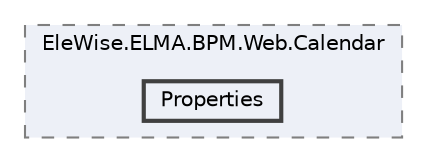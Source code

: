 digraph "Web/Modules/EleWise.ELMA.BPM.Web.Calendar/Properties"
{
 // LATEX_PDF_SIZE
  bgcolor="transparent";
  edge [fontname=Helvetica,fontsize=10,labelfontname=Helvetica,labelfontsize=10];
  node [fontname=Helvetica,fontsize=10,shape=box,height=0.2,width=0.4];
  compound=true
  subgraph clusterdir_62541e26c48c772ccd8c4abbb28886e0 {
    graph [ bgcolor="#edf0f7", pencolor="grey50", label="EleWise.ELMA.BPM.Web.Calendar", fontname=Helvetica,fontsize=10 style="filled,dashed", URL="dir_62541e26c48c772ccd8c4abbb28886e0.html",tooltip=""]
  dir_65f899de1037066d2039a8a46b6c9aa4 [label="Properties", fillcolor="#edf0f7", color="grey25", style="filled,bold", URL="dir_65f899de1037066d2039a8a46b6c9aa4.html",tooltip=""];
  }
}
